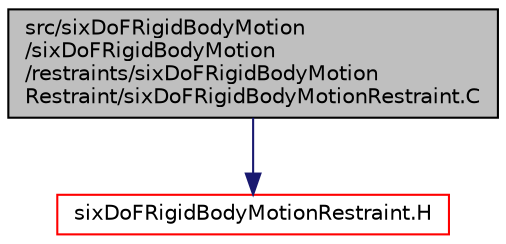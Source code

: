 digraph "src/sixDoFRigidBodyMotion/sixDoFRigidBodyMotion/restraints/sixDoFRigidBodyMotionRestraint/sixDoFRigidBodyMotionRestraint.C"
{
  bgcolor="transparent";
  edge [fontname="Helvetica",fontsize="10",labelfontname="Helvetica",labelfontsize="10"];
  node [fontname="Helvetica",fontsize="10",shape=record];
  Node1 [label="src/sixDoFRigidBodyMotion\l/sixDoFRigidBodyMotion\l/restraints/sixDoFRigidBodyMotion\lRestraint/sixDoFRigidBodyMotionRestraint.C",height=0.2,width=0.4,color="black", fillcolor="grey75", style="filled" fontcolor="black"];
  Node1 -> Node2 [color="midnightblue",fontsize="10",style="solid",fontname="Helvetica"];
  Node2 [label="sixDoFRigidBodyMotionRestraint.H",height=0.2,width=0.4,color="red",URL="$sixDoFRigidBodyMotionRestraint_8H.html"];
}
